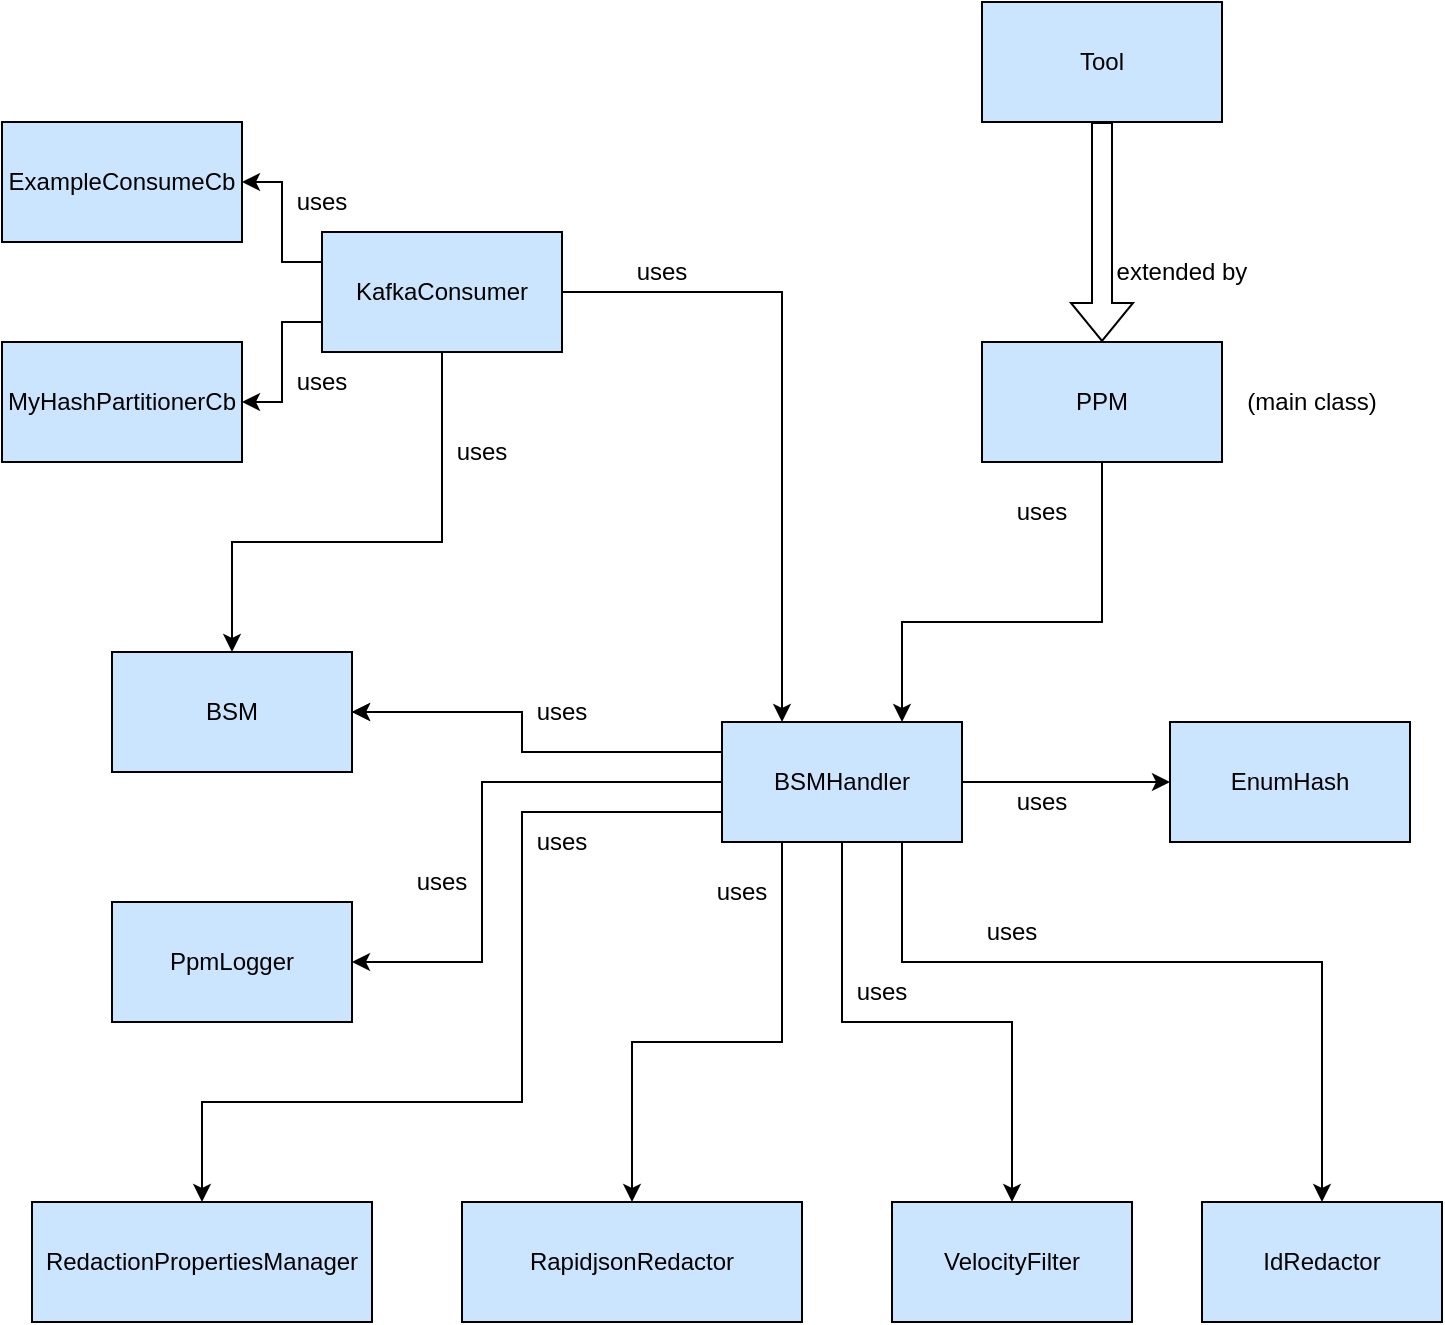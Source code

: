 <mxfile version="24.2.5" type="device">
  <diagram id="C5RBs43oDa-KdzZeNtuy" name="Page-1">
    <mxGraphModel dx="2261" dy="844" grid="1" gridSize="10" guides="1" tooltips="1" connect="1" arrows="1" fold="1" page="1" pageScale="1" pageWidth="827" pageHeight="1169" math="0" shadow="0">
      <root>
        <mxCell id="WIyWlLk6GJQsqaUBKTNV-0" />
        <mxCell id="WIyWlLk6GJQsqaUBKTNV-1" parent="WIyWlLk6GJQsqaUBKTNV-0" />
        <mxCell id="t5sVX5FdL_pPP2_WbFXG-1" value="EnumHash" style="rounded=0;whiteSpace=wrap;html=1;fillColor=#CCE5FF;" parent="WIyWlLk6GJQsqaUBKTNV-1" vertex="1">
          <mxGeometry x="304" y="360" width="120" height="60" as="geometry" />
        </mxCell>
        <mxCell id="t5sVX5FdL_pPP2_WbFXG-3" value="IdRedactor" style="rounded=0;whiteSpace=wrap;html=1;fillColor=#CCE5FF;" parent="WIyWlLk6GJQsqaUBKTNV-1" vertex="1">
          <mxGeometry x="320" y="600" width="120" height="60" as="geometry" />
        </mxCell>
        <mxCell id="t5sVX5FdL_pPP2_WbFXG-4" value="VelocityFilter" style="rounded=0;whiteSpace=wrap;html=1;fillColor=#CCE5FF;" parent="WIyWlLk6GJQsqaUBKTNV-1" vertex="1">
          <mxGeometry x="165" y="600" width="120" height="60" as="geometry" />
        </mxCell>
        <mxCell id="t5sVX5FdL_pPP2_WbFXG-5" value="BSM" style="rounded=0;whiteSpace=wrap;html=1;fillColor=#CCE5FF;" parent="WIyWlLk6GJQsqaUBKTNV-1" vertex="1">
          <mxGeometry x="-225" y="325" width="120" height="60" as="geometry" />
        </mxCell>
        <mxCell id="lCuf3g289bpmiVO6Gp3o-2" style="edgeStyle=orthogonalEdgeStyle;rounded=0;orthogonalLoop=1;jettySize=auto;html=1;exitX=0.25;exitY=1;exitDx=0;exitDy=0;entryX=0.5;entryY=0;entryDx=0;entryDy=0;" parent="WIyWlLk6GJQsqaUBKTNV-1" source="t5sVX5FdL_pPP2_WbFXG-9" target="lCuf3g289bpmiVO6Gp3o-1" edge="1">
          <mxGeometry relative="1" as="geometry">
            <Array as="points">
              <mxPoint x="110" y="520" />
              <mxPoint x="35" y="520" />
            </Array>
          </mxGeometry>
        </mxCell>
        <mxCell id="lCuf3g289bpmiVO6Gp3o-3" style="edgeStyle=orthogonalEdgeStyle;rounded=0;orthogonalLoop=1;jettySize=auto;html=1;exitX=0;exitY=0.25;exitDx=0;exitDy=0;" parent="WIyWlLk6GJQsqaUBKTNV-1" source="t5sVX5FdL_pPP2_WbFXG-9" target="t5sVX5FdL_pPP2_WbFXG-5" edge="1">
          <mxGeometry relative="1" as="geometry">
            <Array as="points">
              <mxPoint x="-20" y="375" />
              <mxPoint x="-20" y="355" />
            </Array>
          </mxGeometry>
        </mxCell>
        <mxCell id="lCuf3g289bpmiVO6Gp3o-7" style="edgeStyle=orthogonalEdgeStyle;rounded=0;orthogonalLoop=1;jettySize=auto;html=1;exitX=0.5;exitY=1;exitDx=0;exitDy=0;" parent="WIyWlLk6GJQsqaUBKTNV-1" source="t5sVX5FdL_pPP2_WbFXG-9" target="t5sVX5FdL_pPP2_WbFXG-4" edge="1">
          <mxGeometry relative="1" as="geometry" />
        </mxCell>
        <mxCell id="lCuf3g289bpmiVO6Gp3o-8" style="edgeStyle=orthogonalEdgeStyle;rounded=0;orthogonalLoop=1;jettySize=auto;html=1;exitX=0.75;exitY=1;exitDx=0;exitDy=0;entryX=0.5;entryY=0;entryDx=0;entryDy=0;" parent="WIyWlLk6GJQsqaUBKTNV-1" source="t5sVX5FdL_pPP2_WbFXG-9" target="t5sVX5FdL_pPP2_WbFXG-3" edge="1">
          <mxGeometry relative="1" as="geometry">
            <Array as="points">
              <mxPoint x="170" y="480" />
              <mxPoint x="380" y="480" />
            </Array>
            <mxPoint x="480" y="550" as="targetPoint" />
          </mxGeometry>
        </mxCell>
        <mxCell id="lCuf3g289bpmiVO6Gp3o-11" style="edgeStyle=orthogonalEdgeStyle;rounded=0;orthogonalLoop=1;jettySize=auto;html=1;" parent="WIyWlLk6GJQsqaUBKTNV-1" source="t5sVX5FdL_pPP2_WbFXG-9" target="t5sVX5FdL_pPP2_WbFXG-1" edge="1">
          <mxGeometry relative="1" as="geometry" />
        </mxCell>
        <mxCell id="zS_A73YHeryDXm4ovtj7-3" style="edgeStyle=orthogonalEdgeStyle;rounded=0;orthogonalLoop=1;jettySize=auto;html=1;exitX=0;exitY=0.5;exitDx=0;exitDy=0;entryX=1;entryY=0.5;entryDx=0;entryDy=0;" parent="WIyWlLk6GJQsqaUBKTNV-1" source="t5sVX5FdL_pPP2_WbFXG-9" target="zS_A73YHeryDXm4ovtj7-2" edge="1">
          <mxGeometry relative="1" as="geometry">
            <Array as="points">
              <mxPoint x="-40" y="390" />
              <mxPoint x="-40" y="480" />
            </Array>
          </mxGeometry>
        </mxCell>
        <mxCell id="t5sVX5FdL_pPP2_WbFXG-9" value="BSMHandler" style="rounded=0;whiteSpace=wrap;html=1;fillColor=#CCE5FF;" parent="WIyWlLk6GJQsqaUBKTNV-1" vertex="1">
          <mxGeometry x="80" y="360" width="120" height="60" as="geometry" />
        </mxCell>
        <mxCell id="lCuf3g289bpmiVO6Gp3o-31" style="edgeStyle=orthogonalEdgeStyle;rounded=0;orthogonalLoop=1;jettySize=auto;html=1;entryX=0.75;entryY=0;entryDx=0;entryDy=0;exitX=0.5;exitY=1;exitDx=0;exitDy=0;" parent="WIyWlLk6GJQsqaUBKTNV-1" source="t5sVX5FdL_pPP2_WbFXG-14" target="t5sVX5FdL_pPP2_WbFXG-9" edge="1">
          <mxGeometry relative="1" as="geometry">
            <Array as="points">
              <mxPoint x="270" y="310" />
              <mxPoint x="170" y="310" />
            </Array>
          </mxGeometry>
        </mxCell>
        <mxCell id="lCuf3g289bpmiVO6Gp3o-1" value="RapidjsonRedactor" style="rounded=0;whiteSpace=wrap;html=1;fillColor=#CCE5FF;" parent="WIyWlLk6GJQsqaUBKTNV-1" vertex="1">
          <mxGeometry x="-50" y="600" width="170" height="60" as="geometry" />
        </mxCell>
        <mxCell id="lCuf3g289bpmiVO6Gp3o-33" style="edgeStyle=orthogonalEdgeStyle;rounded=0;orthogonalLoop=1;jettySize=auto;html=1;entryX=0.25;entryY=0;entryDx=0;entryDy=0;exitX=1;exitY=0.5;exitDx=0;exitDy=0;" parent="WIyWlLk6GJQsqaUBKTNV-1" source="w2S94wY25F5VIW-DvyiS-0" target="t5sVX5FdL_pPP2_WbFXG-9" edge="1">
          <mxGeometry relative="1" as="geometry">
            <mxPoint x="45" y="150" as="sourcePoint" />
          </mxGeometry>
        </mxCell>
        <mxCell id="lCuf3g289bpmiVO6Gp3o-37" style="edgeStyle=orthogonalEdgeStyle;rounded=0;orthogonalLoop=1;jettySize=auto;html=1;exitX=0.5;exitY=1;exitDx=0;exitDy=0;" parent="WIyWlLk6GJQsqaUBKTNV-1" source="w2S94wY25F5VIW-DvyiS-0" target="t5sVX5FdL_pPP2_WbFXG-5" edge="1">
          <mxGeometry relative="1" as="geometry">
            <mxPoint x="-110" y="240" as="sourcePoint" />
            <Array as="points">
              <mxPoint x="-60" y="270" />
              <mxPoint x="-165" y="270" />
            </Array>
          </mxGeometry>
        </mxCell>
        <mxCell id="lCuf3g289bpmiVO6Gp3o-12" value="extended by" style="text;html=1;strokeColor=none;fillColor=none;align=center;verticalAlign=middle;whiteSpace=wrap;rounded=0;" parent="WIyWlLk6GJQsqaUBKTNV-1" vertex="1">
          <mxGeometry x="270" y="120" width="80" height="30" as="geometry" />
        </mxCell>
        <mxCell id="lCuf3g289bpmiVO6Gp3o-13" value="uses" style="text;html=1;strokeColor=none;fillColor=none;align=center;verticalAlign=middle;whiteSpace=wrap;rounded=0;" parent="WIyWlLk6GJQsqaUBKTNV-1" vertex="1">
          <mxGeometry x="210" y="240" width="60" height="30" as="geometry" />
        </mxCell>
        <mxCell id="zS_A73YHeryDXm4ovtj7-0" value="" style="edgeStyle=orthogonalEdgeStyle;rounded=0;orthogonalLoop=1;jettySize=auto;html=1;" parent="WIyWlLk6GJQsqaUBKTNV-1" source="lCuf3g289bpmiVO6Gp3o-15" target="t5sVX5FdL_pPP2_WbFXG-5" edge="1">
          <mxGeometry relative="1" as="geometry" />
        </mxCell>
        <mxCell id="lCuf3g289bpmiVO6Gp3o-15" value="uses" style="text;html=1;strokeColor=none;fillColor=none;align=center;verticalAlign=middle;whiteSpace=wrap;rounded=0;" parent="WIyWlLk6GJQsqaUBKTNV-1" vertex="1">
          <mxGeometry x="-30" y="340" width="60" height="30" as="geometry" />
        </mxCell>
        <mxCell id="lCuf3g289bpmiVO6Gp3o-16" value="uses" style="text;html=1;strokeColor=none;fillColor=none;align=center;verticalAlign=middle;whiteSpace=wrap;rounded=0;" parent="WIyWlLk6GJQsqaUBKTNV-1" vertex="1">
          <mxGeometry x="60" y="430" width="60" height="30" as="geometry" />
        </mxCell>
        <mxCell id="lCuf3g289bpmiVO6Gp3o-17" value="uses" style="text;html=1;strokeColor=none;fillColor=none;align=center;verticalAlign=middle;whiteSpace=wrap;rounded=0;" parent="WIyWlLk6GJQsqaUBKTNV-1" vertex="1">
          <mxGeometry x="195" y="450" width="60" height="30" as="geometry" />
        </mxCell>
        <mxCell id="lCuf3g289bpmiVO6Gp3o-18" value="uses" style="text;html=1;strokeColor=none;fillColor=none;align=center;verticalAlign=middle;whiteSpace=wrap;rounded=0;" parent="WIyWlLk6GJQsqaUBKTNV-1" vertex="1">
          <mxGeometry x="210" y="385" width="60" height="30" as="geometry" />
        </mxCell>
        <mxCell id="lCuf3g289bpmiVO6Gp3o-19" value="uses" style="text;html=1;strokeColor=none;fillColor=none;align=center;verticalAlign=middle;whiteSpace=wrap;rounded=0;" parent="WIyWlLk6GJQsqaUBKTNV-1" vertex="1">
          <mxGeometry x="130" y="480" width="60" height="30" as="geometry" />
        </mxCell>
        <mxCell id="lCuf3g289bpmiVO6Gp3o-24" value="ExampleConsumeCb" style="rounded=0;whiteSpace=wrap;html=1;fillColor=#CCE5FF;" parent="WIyWlLk6GJQsqaUBKTNV-1" vertex="1">
          <mxGeometry x="-280" y="60" width="120" height="60" as="geometry" />
        </mxCell>
        <mxCell id="lCuf3g289bpmiVO6Gp3o-27" value="MyHashPartitionerCb" style="rounded=0;whiteSpace=wrap;html=1;fillColor=#CCE5FF;" parent="WIyWlLk6GJQsqaUBKTNV-1" vertex="1">
          <mxGeometry x="-280" y="170" width="120" height="60" as="geometry" />
        </mxCell>
        <mxCell id="-AC5FPD5q0tVlcpqHxXj-0" value="uses" style="text;html=1;strokeColor=none;fillColor=none;align=center;verticalAlign=middle;whiteSpace=wrap;rounded=0;" parent="WIyWlLk6GJQsqaUBKTNV-1" vertex="1">
          <mxGeometry x="20" y="120" width="60" height="30" as="geometry" />
        </mxCell>
        <mxCell id="-AC5FPD5q0tVlcpqHxXj-1" value="uses" style="text;html=1;strokeColor=none;fillColor=none;align=center;verticalAlign=middle;whiteSpace=wrap;rounded=0;" parent="WIyWlLk6GJQsqaUBKTNV-1" vertex="1">
          <mxGeometry x="-70" y="210" width="60" height="30" as="geometry" />
        </mxCell>
        <mxCell id="lCuf3g289bpmiVO6Gp3o-10" style="edgeStyle=orthogonalEdgeStyle;rounded=0;orthogonalLoop=1;jettySize=auto;html=1;shape=flexArrow;" parent="WIyWlLk6GJQsqaUBKTNV-1" source="t5sVX5FdL_pPP2_WbFXG-18" target="t5sVX5FdL_pPP2_WbFXG-14" edge="1">
          <mxGeometry relative="1" as="geometry" />
        </mxCell>
        <mxCell id="dS7N8v4jMdwmEoVxIw2V-2" value="RedactionPropertiesManager" style="rounded=0;whiteSpace=wrap;html=1;fillColor=#CCE5FF;" parent="WIyWlLk6GJQsqaUBKTNV-1" vertex="1">
          <mxGeometry x="-265" y="600" width="170" height="60" as="geometry" />
        </mxCell>
        <mxCell id="dS7N8v4jMdwmEoVxIw2V-4" value="uses" style="text;html=1;strokeColor=none;fillColor=none;align=center;verticalAlign=middle;whiteSpace=wrap;rounded=0;" parent="WIyWlLk6GJQsqaUBKTNV-1" vertex="1">
          <mxGeometry x="-30" y="405" width="60" height="30" as="geometry" />
        </mxCell>
        <mxCell id="dS7N8v4jMdwmEoVxIw2V-3" style="edgeStyle=orthogonalEdgeStyle;rounded=0;orthogonalLoop=1;jettySize=auto;html=1;exitX=0;exitY=0.75;exitDx=0;exitDy=0;" parent="WIyWlLk6GJQsqaUBKTNV-1" source="t5sVX5FdL_pPP2_WbFXG-9" target="dS7N8v4jMdwmEoVxIw2V-2" edge="1">
          <mxGeometry relative="1" as="geometry">
            <Array as="points">
              <mxPoint x="-20" y="405" />
              <mxPoint x="-20" y="550" />
              <mxPoint x="-180" y="550" />
            </Array>
          </mxGeometry>
        </mxCell>
        <mxCell id="zS_A73YHeryDXm4ovtj7-2" value="PpmLogger" style="rounded=0;whiteSpace=wrap;html=1;fillColor=#CCE5FF;" parent="WIyWlLk6GJQsqaUBKTNV-1" vertex="1">
          <mxGeometry x="-225" y="450" width="120" height="60" as="geometry" />
        </mxCell>
        <mxCell id="zS_A73YHeryDXm4ovtj7-4" value="uses" style="text;html=1;strokeColor=none;fillColor=none;align=center;verticalAlign=middle;whiteSpace=wrap;rounded=0;" parent="WIyWlLk6GJQsqaUBKTNV-1" vertex="1">
          <mxGeometry x="-90" y="425" width="60" height="30" as="geometry" />
        </mxCell>
        <mxCell id="t5sVX5FdL_pPP2_WbFXG-14" value="PPM" style="rounded=0;whiteSpace=wrap;html=1;fillColor=#CCE5FF;" parent="WIyWlLk6GJQsqaUBKTNV-1" vertex="1">
          <mxGeometry x="210" y="170" width="120" height="60" as="geometry" />
        </mxCell>
        <mxCell id="t5sVX5FdL_pPP2_WbFXG-18" value="Tool" style="rounded=0;whiteSpace=wrap;html=1;fillColor=#CCE5FF;" parent="WIyWlLk6GJQsqaUBKTNV-1" vertex="1">
          <mxGeometry x="210" width="120" height="60" as="geometry" />
        </mxCell>
        <mxCell id="w2S94wY25F5VIW-DvyiS-1" style="edgeStyle=orthogonalEdgeStyle;rounded=0;orthogonalLoop=1;jettySize=auto;html=1;exitX=0;exitY=0.75;exitDx=0;exitDy=0;entryX=1;entryY=0.5;entryDx=0;entryDy=0;" parent="WIyWlLk6GJQsqaUBKTNV-1" source="w2S94wY25F5VIW-DvyiS-0" target="lCuf3g289bpmiVO6Gp3o-27" edge="1">
          <mxGeometry relative="1" as="geometry" />
        </mxCell>
        <mxCell id="w2S94wY25F5VIW-DvyiS-2" style="edgeStyle=orthogonalEdgeStyle;rounded=0;orthogonalLoop=1;jettySize=auto;html=1;exitX=0;exitY=0.25;exitDx=0;exitDy=0;entryX=1;entryY=0.5;entryDx=0;entryDy=0;" parent="WIyWlLk6GJQsqaUBKTNV-1" source="w2S94wY25F5VIW-DvyiS-0" target="lCuf3g289bpmiVO6Gp3o-24" edge="1">
          <mxGeometry relative="1" as="geometry" />
        </mxCell>
        <mxCell id="w2S94wY25F5VIW-DvyiS-0" value="KafkaConsumer" style="rounded=0;whiteSpace=wrap;html=1;fillColor=#CCE5FF;" parent="WIyWlLk6GJQsqaUBKTNV-1" vertex="1">
          <mxGeometry x="-120" y="115" width="120" height="60" as="geometry" />
        </mxCell>
        <mxCell id="w2S94wY25F5VIW-DvyiS-3" value="uses" style="text;html=1;strokeColor=none;fillColor=none;align=center;verticalAlign=middle;whiteSpace=wrap;rounded=0;" parent="WIyWlLk6GJQsqaUBKTNV-1" vertex="1">
          <mxGeometry x="-150" y="85" width="60" height="30" as="geometry" />
        </mxCell>
        <mxCell id="w2S94wY25F5VIW-DvyiS-4" value="uses" style="text;html=1;strokeColor=none;fillColor=none;align=center;verticalAlign=middle;whiteSpace=wrap;rounded=0;" parent="WIyWlLk6GJQsqaUBKTNV-1" vertex="1">
          <mxGeometry x="-150" y="175" width="60" height="30" as="geometry" />
        </mxCell>
        <mxCell id="w2S94wY25F5VIW-DvyiS-5" value="(main class)" style="text;html=1;strokeColor=none;fillColor=none;align=center;verticalAlign=middle;whiteSpace=wrap;rounded=0;" parent="WIyWlLk6GJQsqaUBKTNV-1" vertex="1">
          <mxGeometry x="340" y="185" width="70" height="30" as="geometry" />
        </mxCell>
      </root>
    </mxGraphModel>
  </diagram>
</mxfile>

